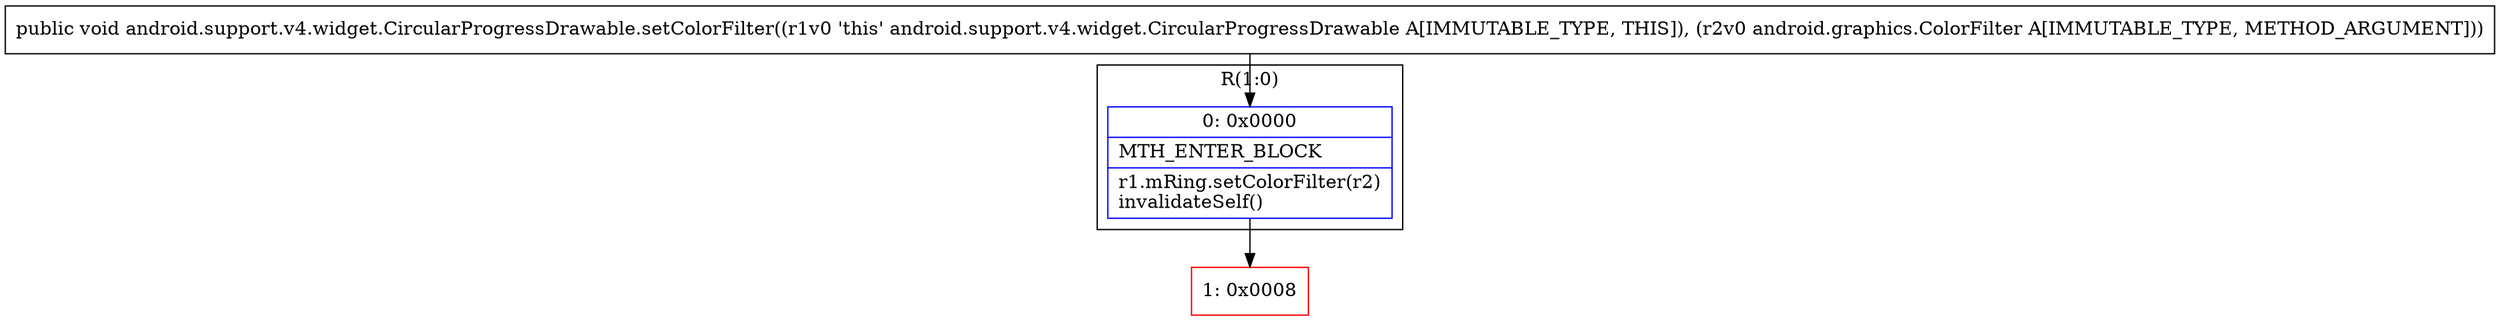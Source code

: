 digraph "CFG forandroid.support.v4.widget.CircularProgressDrawable.setColorFilter(Landroid\/graphics\/ColorFilter;)V" {
subgraph cluster_Region_1019484630 {
label = "R(1:0)";
node [shape=record,color=blue];
Node_0 [shape=record,label="{0\:\ 0x0000|MTH_ENTER_BLOCK\l|r1.mRing.setColorFilter(r2)\linvalidateSelf()\l}"];
}
Node_1 [shape=record,color=red,label="{1\:\ 0x0008}"];
MethodNode[shape=record,label="{public void android.support.v4.widget.CircularProgressDrawable.setColorFilter((r1v0 'this' android.support.v4.widget.CircularProgressDrawable A[IMMUTABLE_TYPE, THIS]), (r2v0 android.graphics.ColorFilter A[IMMUTABLE_TYPE, METHOD_ARGUMENT])) }"];
MethodNode -> Node_0;
Node_0 -> Node_1;
}

